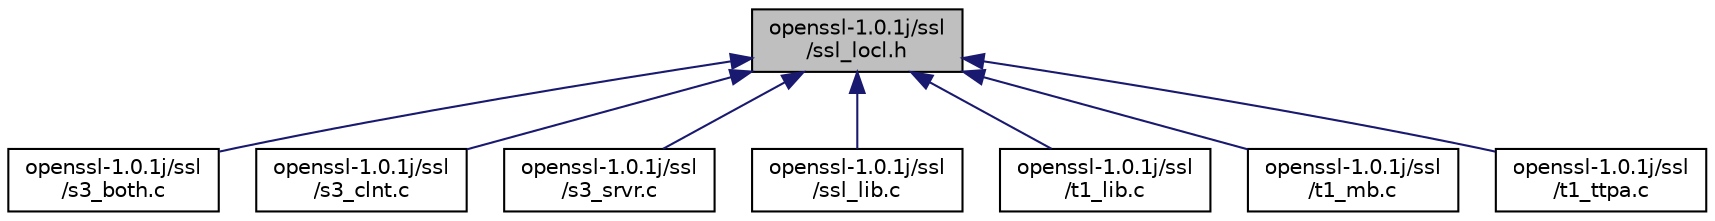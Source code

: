 digraph "openssl-1.0.1j/ssl/ssl_locl.h"
{
  edge [fontname="Helvetica",fontsize="10",labelfontname="Helvetica",labelfontsize="10"];
  node [fontname="Helvetica",fontsize="10",shape=record];
  Node1 [label="openssl-1.0.1j/ssl\l/ssl_locl.h",height=0.2,width=0.4,color="black", fillcolor="grey75", style="filled" fontcolor="black"];
  Node1 -> Node2 [dir="back",color="midnightblue",fontsize="10",style="solid",fontname="Helvetica"];
  Node2 [label="openssl-1.0.1j/ssl\l/s3_both.c",height=0.2,width=0.4,color="black", fillcolor="white", style="filled",URL="$s3__both_8c.html"];
  Node1 -> Node3 [dir="back",color="midnightblue",fontsize="10",style="solid",fontname="Helvetica"];
  Node3 [label="openssl-1.0.1j/ssl\l/s3_clnt.c",height=0.2,width=0.4,color="black", fillcolor="white", style="filled",URL="$s3__clnt_8c.html"];
  Node1 -> Node4 [dir="back",color="midnightblue",fontsize="10",style="solid",fontname="Helvetica"];
  Node4 [label="openssl-1.0.1j/ssl\l/s3_srvr.c",height=0.2,width=0.4,color="black", fillcolor="white", style="filled",URL="$s3__srvr_8c.html"];
  Node1 -> Node5 [dir="back",color="midnightblue",fontsize="10",style="solid",fontname="Helvetica"];
  Node5 [label="openssl-1.0.1j/ssl\l/ssl_lib.c",height=0.2,width=0.4,color="black", fillcolor="white", style="filled",URL="$ssl__lib_8c.html",tooltip="Version independent SSL functions. "];
  Node1 -> Node6 [dir="back",color="midnightblue",fontsize="10",style="solid",fontname="Helvetica"];
  Node6 [label="openssl-1.0.1j/ssl\l/t1_lib.c",height=0.2,width=0.4,color="black", fillcolor="white", style="filled",URL="$t1__lib_8c.html"];
  Node1 -> Node7 [dir="back",color="midnightblue",fontsize="10",style="solid",fontname="Helvetica"];
  Node7 [label="openssl-1.0.1j/ssl\l/t1_mb.c",height=0.2,width=0.4,color="black", fillcolor="white", style="filled",URL="$t1__mb_8c.html"];
  Node1 -> Node8 [dir="back",color="midnightblue",fontsize="10",style="solid",fontname="Helvetica"];
  Node8 [label="openssl-1.0.1j/ssl\l/t1_ttpa.c",height=0.2,width=0.4,color="black", fillcolor="white", style="filled",URL="$t1__ttpa_8c.html"];
}
